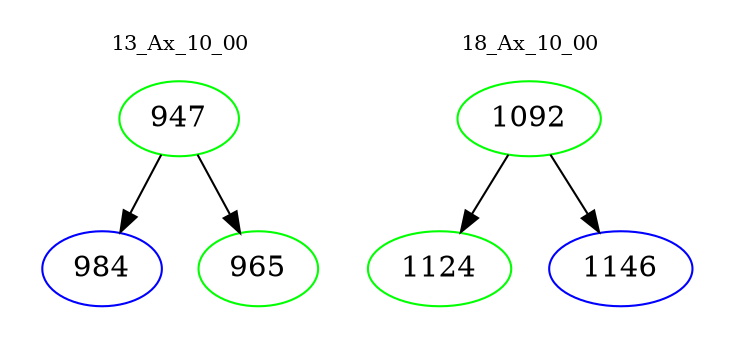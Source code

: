 digraph{
subgraph cluster_0 {
color = white
label = "13_Ax_10_00";
fontsize=10;
T0_947 [label="947", color="green"]
T0_947 -> T0_984 [color="black"]
T0_984 [label="984", color="blue"]
T0_947 -> T0_965 [color="black"]
T0_965 [label="965", color="green"]
}
subgraph cluster_1 {
color = white
label = "18_Ax_10_00";
fontsize=10;
T1_1092 [label="1092", color="green"]
T1_1092 -> T1_1124 [color="black"]
T1_1124 [label="1124", color="green"]
T1_1092 -> T1_1146 [color="black"]
T1_1146 [label="1146", color="blue"]
}
}
